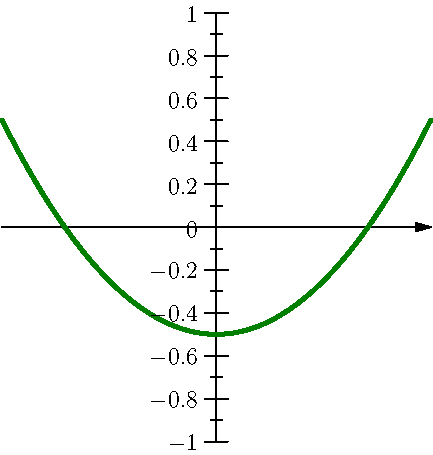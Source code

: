 size(8cm);

import graph;

real f( real x) {
  return x^2 - 1/2;
}
xaxis(-1,1,Arrow);
yaxis(-1,1,Ticks);


draw(graph(f,-1, 1), deepgreen+2);
